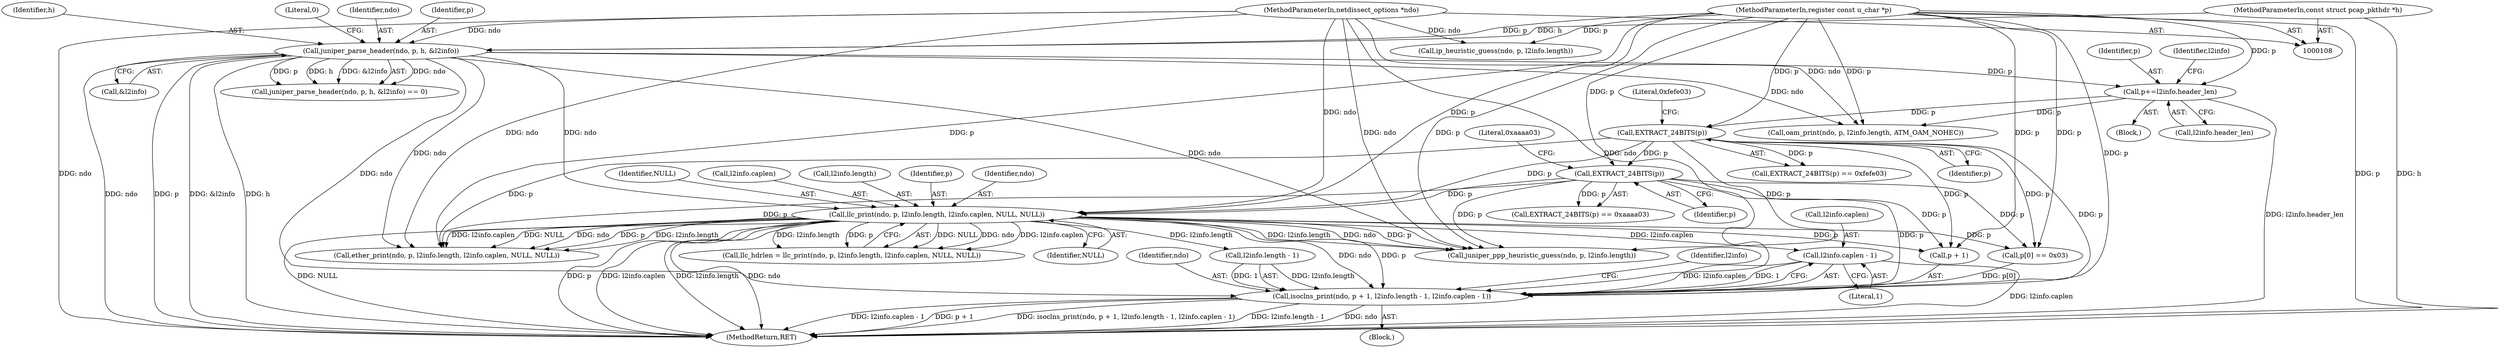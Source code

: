 digraph "1_tcpdump_1dcd10aceabbc03bf571ea32b892c522cbe923de_6@del" {
"1000236" [label="(Call,l2info.caplen - 1)"];
"1000171" [label="(Call,llc_print(ndo, p, l2info.length, l2info.caplen, NULL, NULL))"];
"1000122" [label="(Call,juniper_parse_header(ndo, p, h, &l2info))"];
"1000109" [label="(MethodParameterIn,netdissect_options *ndo)"];
"1000111" [label="(MethodParameterIn,register const u_char *p)"];
"1000110" [label="(MethodParameterIn,const struct pcap_pkthdr *h)"];
"1000165" [label="(Call,EXTRACT_24BITS(p))"];
"1000161" [label="(Call,EXTRACT_24BITS(p))"];
"1000133" [label="(Call,p+=l2info.header_len)"];
"1000226" [label="(Call,isoclns_print(ndo, p + 1, l2info.length - 1, l2info.caplen - 1))"];
"1000111" [label="(MethodParameterIn,register const u_char *p)"];
"1000173" [label="(Identifier,p)"];
"1000204" [label="(Call,ether_print(ndo, p, l2info.length, l2info.caplen, NULL, NULL))"];
"1000275" [label="(MethodReturn,RET)"];
"1000110" [label="(MethodParameterIn,const struct pcap_pkthdr *h)"];
"1000109" [label="(MethodParameterIn,netdissect_options *ndo)"];
"1000112" [label="(Block,)"];
"1000225" [label="(Block,)"];
"1000169" [label="(Call,llc_hdrlen = llc_print(ndo, p, l2info.length, l2info.caplen, NULL, NULL))"];
"1000163" [label="(Literal,0xfefe03)"];
"1000128" [label="(Literal,0)"];
"1000121" [label="(Call,juniper_parse_header(ndo, p, h, &l2info) == 0)"];
"1000162" [label="(Identifier,p)"];
"1000172" [label="(Identifier,ndo)"];
"1000123" [label="(Identifier,ndo)"];
"1000227" [label="(Identifier,ndo)"];
"1000231" [label="(Call,l2info.length - 1)"];
"1000181" [label="(Identifier,NULL)"];
"1000124" [label="(Identifier,p)"];
"1000160" [label="(Call,EXTRACT_24BITS(p) == 0xfefe03)"];
"1000171" [label="(Call,llc_print(ndo, p, l2info.length, l2info.caplen, NULL, NULL))"];
"1000122" [label="(Call,juniper_parse_header(ndo, p, h, &l2info))"];
"1000125" [label="(Identifier,h)"];
"1000147" [label="(Call,oam_print(ndo, p, l2info.length, ATM_OAM_NOHEC))"];
"1000226" [label="(Call,isoclns_print(ndo, p + 1, l2info.length - 1, l2info.caplen - 1))"];
"1000161" [label="(Call,EXTRACT_24BITS(p))"];
"1000260" [label="(Call,ip_heuristic_guess(ndo, p, l2info.length))"];
"1000164" [label="(Call,EXTRACT_24BITS(p) == 0xaaaa03)"];
"1000166" [label="(Identifier,p)"];
"1000167" [label="(Literal,0xaaaa03)"];
"1000240" [label="(Literal,1)"];
"1000134" [label="(Identifier,p)"];
"1000236" [label="(Call,l2info.caplen - 1)"];
"1000142" [label="(Identifier,l2info)"];
"1000180" [label="(Identifier,NULL)"];
"1000243" [label="(Identifier,l2info)"];
"1000237" [label="(Call,l2info.caplen)"];
"1000133" [label="(Call,p+=l2info.header_len)"];
"1000247" [label="(Call,juniper_ppp_heuristic_guess(ndo, p, l2info.length))"];
"1000135" [label="(Call,l2info.header_len)"];
"1000126" [label="(Call,&l2info)"];
"1000177" [label="(Call,l2info.caplen)"];
"1000228" [label="(Call,p + 1)"];
"1000174" [label="(Call,l2info.length)"];
"1000165" [label="(Call,EXTRACT_24BITS(p))"];
"1000220" [label="(Call,p[0] == 0x03)"];
"1000236" -> "1000226"  [label="AST: "];
"1000236" -> "1000240"  [label="CFG: "];
"1000237" -> "1000236"  [label="AST: "];
"1000240" -> "1000236"  [label="AST: "];
"1000226" -> "1000236"  [label="CFG: "];
"1000236" -> "1000275"  [label="DDG: l2info.caplen"];
"1000236" -> "1000226"  [label="DDG: l2info.caplen"];
"1000236" -> "1000226"  [label="DDG: 1"];
"1000171" -> "1000236"  [label="DDG: l2info.caplen"];
"1000171" -> "1000169"  [label="AST: "];
"1000171" -> "1000181"  [label="CFG: "];
"1000172" -> "1000171"  [label="AST: "];
"1000173" -> "1000171"  [label="AST: "];
"1000174" -> "1000171"  [label="AST: "];
"1000177" -> "1000171"  [label="AST: "];
"1000180" -> "1000171"  [label="AST: "];
"1000181" -> "1000171"  [label="AST: "];
"1000169" -> "1000171"  [label="CFG: "];
"1000171" -> "1000275"  [label="DDG: ndo"];
"1000171" -> "1000275"  [label="DDG: NULL"];
"1000171" -> "1000275"  [label="DDG: p"];
"1000171" -> "1000275"  [label="DDG: l2info.caplen"];
"1000171" -> "1000275"  [label="DDG: l2info.length"];
"1000171" -> "1000169"  [label="DDG: NULL"];
"1000171" -> "1000169"  [label="DDG: ndo"];
"1000171" -> "1000169"  [label="DDG: l2info.caplen"];
"1000171" -> "1000169"  [label="DDG: l2info.length"];
"1000171" -> "1000169"  [label="DDG: p"];
"1000122" -> "1000171"  [label="DDG: ndo"];
"1000109" -> "1000171"  [label="DDG: ndo"];
"1000165" -> "1000171"  [label="DDG: p"];
"1000161" -> "1000171"  [label="DDG: p"];
"1000111" -> "1000171"  [label="DDG: p"];
"1000171" -> "1000204"  [label="DDG: ndo"];
"1000171" -> "1000204"  [label="DDG: p"];
"1000171" -> "1000204"  [label="DDG: l2info.length"];
"1000171" -> "1000204"  [label="DDG: l2info.caplen"];
"1000171" -> "1000204"  [label="DDG: NULL"];
"1000171" -> "1000220"  [label="DDG: p"];
"1000171" -> "1000226"  [label="DDG: ndo"];
"1000171" -> "1000226"  [label="DDG: p"];
"1000171" -> "1000228"  [label="DDG: p"];
"1000171" -> "1000231"  [label="DDG: l2info.length"];
"1000171" -> "1000247"  [label="DDG: ndo"];
"1000171" -> "1000247"  [label="DDG: p"];
"1000171" -> "1000247"  [label="DDG: l2info.length"];
"1000122" -> "1000121"  [label="AST: "];
"1000122" -> "1000126"  [label="CFG: "];
"1000123" -> "1000122"  [label="AST: "];
"1000124" -> "1000122"  [label="AST: "];
"1000125" -> "1000122"  [label="AST: "];
"1000126" -> "1000122"  [label="AST: "];
"1000128" -> "1000122"  [label="CFG: "];
"1000122" -> "1000275"  [label="DDG: &l2info"];
"1000122" -> "1000275"  [label="DDG: h"];
"1000122" -> "1000275"  [label="DDG: ndo"];
"1000122" -> "1000275"  [label="DDG: p"];
"1000122" -> "1000121"  [label="DDG: ndo"];
"1000122" -> "1000121"  [label="DDG: p"];
"1000122" -> "1000121"  [label="DDG: h"];
"1000122" -> "1000121"  [label="DDG: &l2info"];
"1000109" -> "1000122"  [label="DDG: ndo"];
"1000111" -> "1000122"  [label="DDG: p"];
"1000110" -> "1000122"  [label="DDG: h"];
"1000122" -> "1000133"  [label="DDG: p"];
"1000122" -> "1000147"  [label="DDG: ndo"];
"1000122" -> "1000204"  [label="DDG: ndo"];
"1000122" -> "1000226"  [label="DDG: ndo"];
"1000122" -> "1000247"  [label="DDG: ndo"];
"1000109" -> "1000108"  [label="AST: "];
"1000109" -> "1000275"  [label="DDG: ndo"];
"1000109" -> "1000147"  [label="DDG: ndo"];
"1000109" -> "1000204"  [label="DDG: ndo"];
"1000109" -> "1000226"  [label="DDG: ndo"];
"1000109" -> "1000247"  [label="DDG: ndo"];
"1000109" -> "1000260"  [label="DDG: ndo"];
"1000111" -> "1000108"  [label="AST: "];
"1000111" -> "1000275"  [label="DDG: p"];
"1000111" -> "1000133"  [label="DDG: p"];
"1000111" -> "1000147"  [label="DDG: p"];
"1000111" -> "1000161"  [label="DDG: p"];
"1000111" -> "1000165"  [label="DDG: p"];
"1000111" -> "1000204"  [label="DDG: p"];
"1000111" -> "1000220"  [label="DDG: p"];
"1000111" -> "1000226"  [label="DDG: p"];
"1000111" -> "1000228"  [label="DDG: p"];
"1000111" -> "1000247"  [label="DDG: p"];
"1000111" -> "1000260"  [label="DDG: p"];
"1000110" -> "1000108"  [label="AST: "];
"1000110" -> "1000275"  [label="DDG: h"];
"1000165" -> "1000164"  [label="AST: "];
"1000165" -> "1000166"  [label="CFG: "];
"1000166" -> "1000165"  [label="AST: "];
"1000167" -> "1000165"  [label="CFG: "];
"1000165" -> "1000164"  [label="DDG: p"];
"1000161" -> "1000165"  [label="DDG: p"];
"1000165" -> "1000204"  [label="DDG: p"];
"1000165" -> "1000220"  [label="DDG: p"];
"1000165" -> "1000226"  [label="DDG: p"];
"1000165" -> "1000228"  [label="DDG: p"];
"1000165" -> "1000247"  [label="DDG: p"];
"1000161" -> "1000160"  [label="AST: "];
"1000161" -> "1000162"  [label="CFG: "];
"1000162" -> "1000161"  [label="AST: "];
"1000163" -> "1000161"  [label="CFG: "];
"1000161" -> "1000160"  [label="DDG: p"];
"1000133" -> "1000161"  [label="DDG: p"];
"1000161" -> "1000204"  [label="DDG: p"];
"1000161" -> "1000220"  [label="DDG: p"];
"1000161" -> "1000226"  [label="DDG: p"];
"1000161" -> "1000228"  [label="DDG: p"];
"1000161" -> "1000247"  [label="DDG: p"];
"1000133" -> "1000112"  [label="AST: "];
"1000133" -> "1000135"  [label="CFG: "];
"1000134" -> "1000133"  [label="AST: "];
"1000135" -> "1000133"  [label="AST: "];
"1000142" -> "1000133"  [label="CFG: "];
"1000133" -> "1000275"  [label="DDG: l2info.header_len"];
"1000133" -> "1000147"  [label="DDG: p"];
"1000226" -> "1000225"  [label="AST: "];
"1000227" -> "1000226"  [label="AST: "];
"1000228" -> "1000226"  [label="AST: "];
"1000231" -> "1000226"  [label="AST: "];
"1000243" -> "1000226"  [label="CFG: "];
"1000226" -> "1000275"  [label="DDG: isoclns_print(ndo, p + 1, l2info.length - 1, l2info.caplen - 1)"];
"1000226" -> "1000275"  [label="DDG: l2info.length - 1"];
"1000226" -> "1000275"  [label="DDG: ndo"];
"1000226" -> "1000275"  [label="DDG: l2info.caplen - 1"];
"1000226" -> "1000275"  [label="DDG: p + 1"];
"1000220" -> "1000226"  [label="DDG: p[0]"];
"1000231" -> "1000226"  [label="DDG: l2info.length"];
"1000231" -> "1000226"  [label="DDG: 1"];
}
